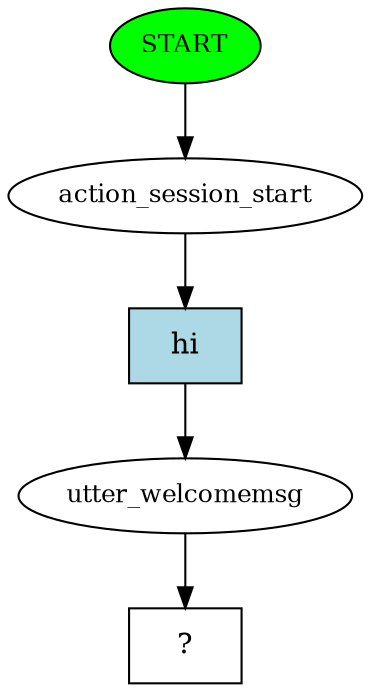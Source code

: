 digraph  {
0 [class="start active", fillcolor=green, fontsize=12, label=START, style=filled];
1 [class=active, fontsize=12, label=action_session_start];
2 [class=active, fontsize=12, label=utter_welcomemsg];
3 [class="intent dashed active", label="  ?  ", shape=rect];
4 [class="intent active", fillcolor=lightblue, label=hi, shape=rect, style=filled];
0 -> 1  [class=active, key=NONE, label=""];
1 -> 4  [class=active, key=0];
2 -> 3  [class=active, key=NONE, label=""];
4 -> 2  [class=active, key=0];
}
